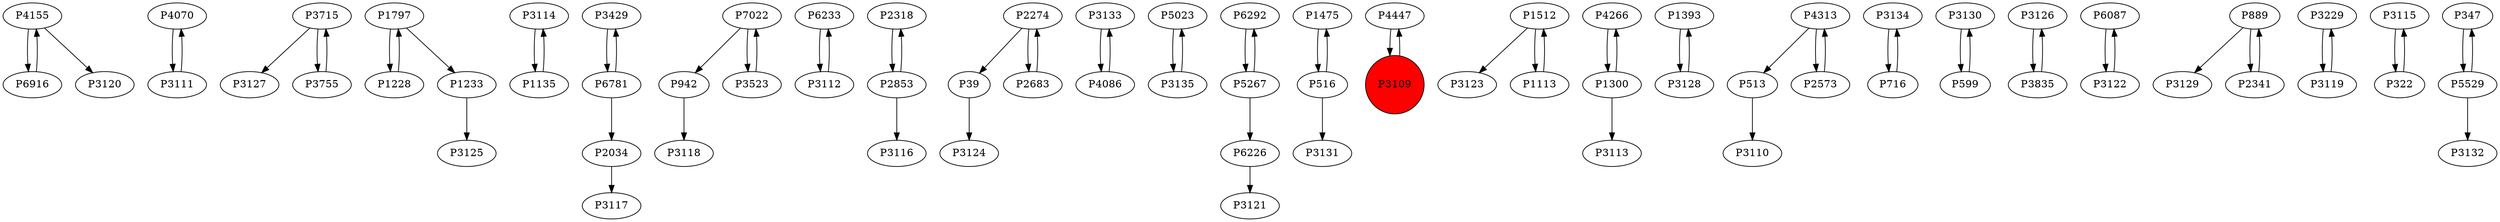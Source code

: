 digraph {
	P4155 -> P6916
	P4070 -> P3111
	P3715 -> P3127
	P1797 -> P1228
	P3715 -> P3755
	P3114 -> P1135
	P3429 -> P6781
	P7022 -> P942
	P1228 -> P1797
	P6233 -> P3112
	P6781 -> P3429
	P2318 -> P2853
	P2274 -> P39
	P3133 -> P4086
	P2683 -> P2274
	P3111 -> P4070
	P2853 -> P2318
	P5023 -> P3135
	P6292 -> P5267
	P1475 -> P516
	P6916 -> P4155
	P4447 -> P3109
	P2853 -> P3116
	P1512 -> P3123
	P1797 -> P1233
	P4266 -> P1300
	P6226 -> P3121
	P3109 -> P4447
	P1393 -> P3128
	P513 -> P3110
	P3134 -> P716
	P3130 -> P599
	P3523 -> P7022
	P516 -> P3131
	P3126 -> P3835
	P4313 -> P2573
	P6087 -> P3122
	P3755 -> P3715
	P4313 -> P513
	P3135 -> P5023
	P889 -> P3129
	P716 -> P3134
	P39 -> P3124
	P3229 -> P3119
	P3835 -> P3126
	P1300 -> P3113
	P2341 -> P889
	P3115 -> P322
	P3112 -> P6233
	P1512 -> P1113
	P2034 -> P3117
	P2274 -> P2683
	P3119 -> P3229
	P3128 -> P1393
	P3122 -> P6087
	P942 -> P3118
	P1233 -> P3125
	P5267 -> P6226
	P1300 -> P4266
	P1113 -> P1512
	P5267 -> P6292
	P6781 -> P2034
	P347 -> P5529
	P4155 -> P3120
	P322 -> P3115
	P889 -> P2341
	P1135 -> P3114
	P599 -> P3130
	P2573 -> P4313
	P7022 -> P3523
	P5529 -> P347
	P516 -> P1475
	P4086 -> P3133
	P5529 -> P3132
	P3109 [shape=circle]
	P3109 [style=filled]
	P3109 [fillcolor=red]
}